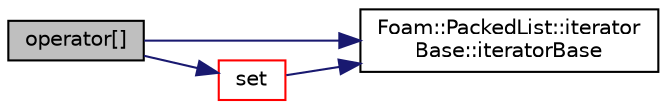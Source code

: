 digraph "operator[]"
{
  bgcolor="transparent";
  edge [fontname="Helvetica",fontsize="10",labelfontname="Helvetica",labelfontsize="10"];
  node [fontname="Helvetica",fontsize="10",shape=record];
  rankdir="LR";
  Node1 [label="operator[]",height=0.2,width=0.4,color="black", fillcolor="grey75", style="filled", fontcolor="black"];
  Node1 -> Node2 [color="midnightblue",fontsize="10",style="solid",fontname="Helvetica"];
  Node2 [label="Foam::PackedList::iterator\lBase::iteratorBase",height=0.2,width=0.4,color="black",URL="$a01231.html#aaac009feacc7795b6481cb8fc6a6571e",tooltip="Construct null. "];
  Node1 -> Node3 [color="midnightblue",fontsize="10",style="solid",fontname="Helvetica"];
  Node3 [label="set",height=0.2,width=0.4,color="red",URL="$a01794.html#a1e80e19c7a6f7b49c8cb0e68ea033017",tooltip="Set value at index I. Return true if value changed. "];
  Node3 -> Node2 [color="midnightblue",fontsize="10",style="solid",fontname="Helvetica"];
}
